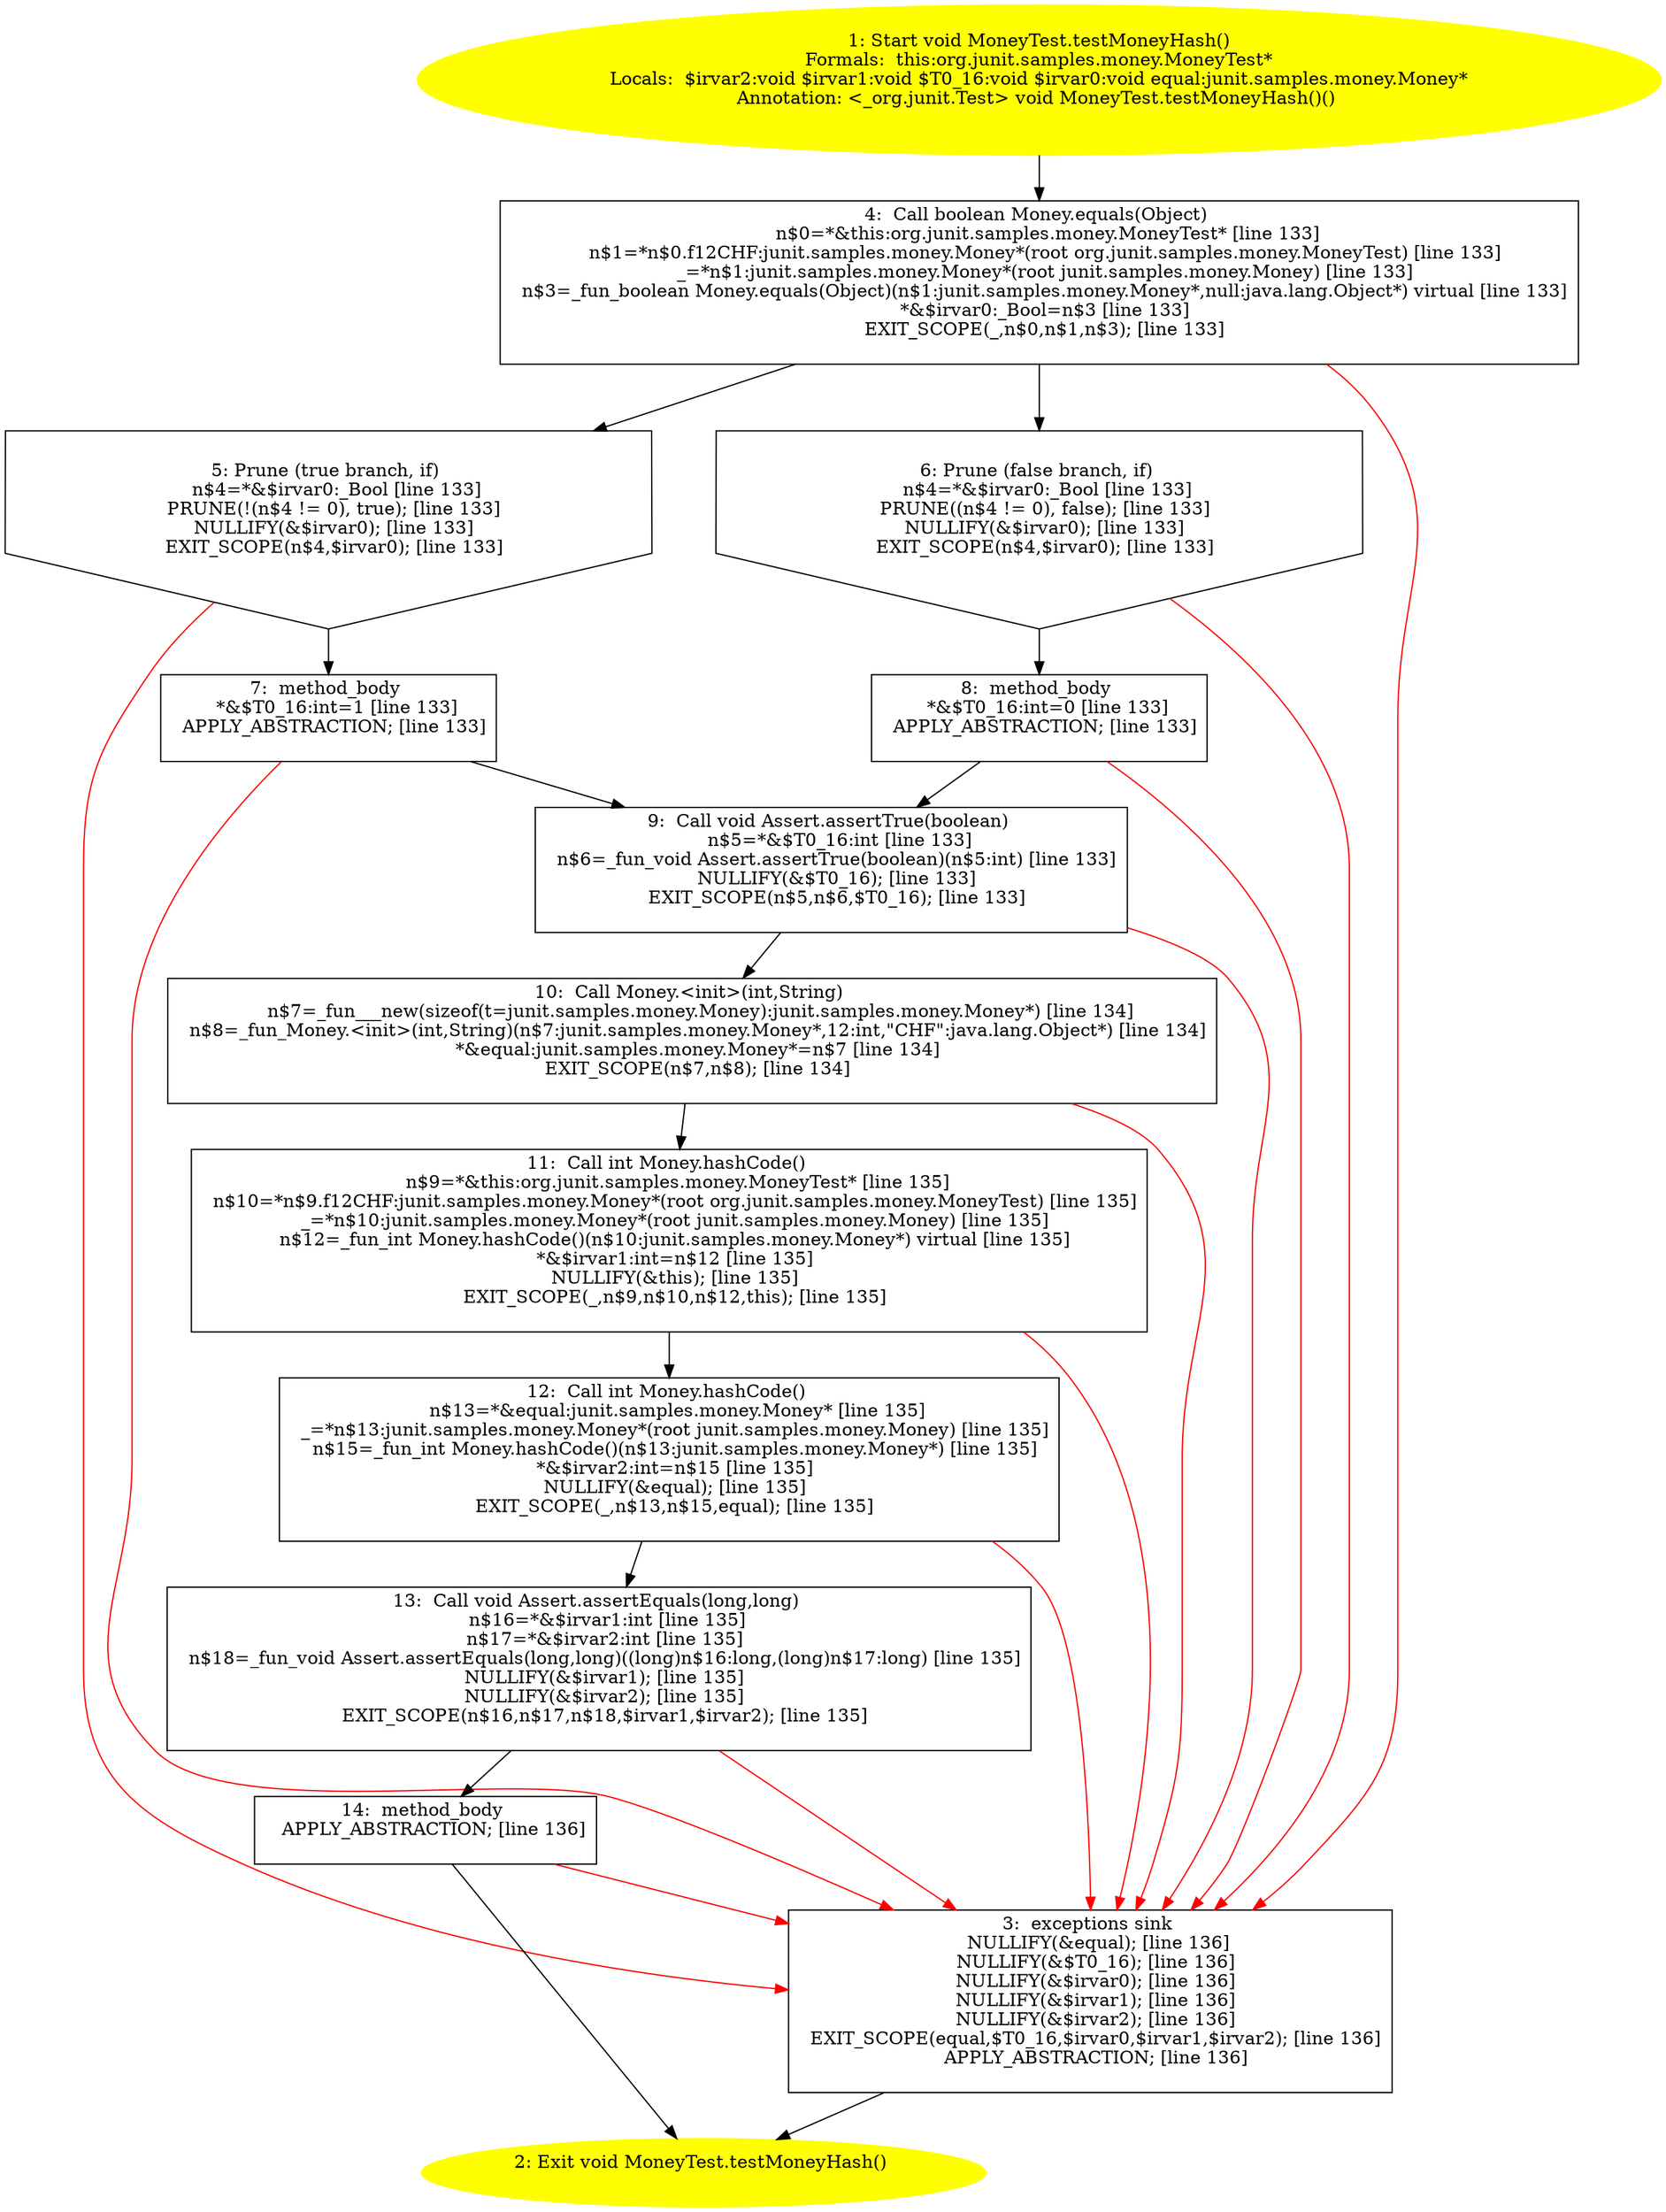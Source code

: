 /* @generated */
digraph cfg {
"org.junit.samples.money.MoneyTest.testMoneyHash():void.004698b5907ea8fbeabd6b40910766c5_1" [label="1: Start void MoneyTest.testMoneyHash()\nFormals:  this:org.junit.samples.money.MoneyTest*\nLocals:  $irvar2:void $irvar1:void $T0_16:void $irvar0:void equal:junit.samples.money.Money*\nAnnotation: <_org.junit.Test> void MoneyTest.testMoneyHash()() \n  " color=yellow style=filled]
	

	 "org.junit.samples.money.MoneyTest.testMoneyHash():void.004698b5907ea8fbeabd6b40910766c5_1" -> "org.junit.samples.money.MoneyTest.testMoneyHash():void.004698b5907ea8fbeabd6b40910766c5_4" ;
"org.junit.samples.money.MoneyTest.testMoneyHash():void.004698b5907ea8fbeabd6b40910766c5_2" [label="2: Exit void MoneyTest.testMoneyHash() \n  " color=yellow style=filled]
	

"org.junit.samples.money.MoneyTest.testMoneyHash():void.004698b5907ea8fbeabd6b40910766c5_3" [label="3:  exceptions sink \n   NULLIFY(&equal); [line 136]\n  NULLIFY(&$T0_16); [line 136]\n  NULLIFY(&$irvar0); [line 136]\n  NULLIFY(&$irvar1); [line 136]\n  NULLIFY(&$irvar2); [line 136]\n  EXIT_SCOPE(equal,$T0_16,$irvar0,$irvar1,$irvar2); [line 136]\n  APPLY_ABSTRACTION; [line 136]\n " shape="box"]
	

	 "org.junit.samples.money.MoneyTest.testMoneyHash():void.004698b5907ea8fbeabd6b40910766c5_3" -> "org.junit.samples.money.MoneyTest.testMoneyHash():void.004698b5907ea8fbeabd6b40910766c5_2" ;
"org.junit.samples.money.MoneyTest.testMoneyHash():void.004698b5907ea8fbeabd6b40910766c5_4" [label="4:  Call boolean Money.equals(Object) \n   n$0=*&this:org.junit.samples.money.MoneyTest* [line 133]\n  n$1=*n$0.f12CHF:junit.samples.money.Money*(root org.junit.samples.money.MoneyTest) [line 133]\n  _=*n$1:junit.samples.money.Money*(root junit.samples.money.Money) [line 133]\n  n$3=_fun_boolean Money.equals(Object)(n$1:junit.samples.money.Money*,null:java.lang.Object*) virtual [line 133]\n  *&$irvar0:_Bool=n$3 [line 133]\n  EXIT_SCOPE(_,n$0,n$1,n$3); [line 133]\n " shape="box"]
	

	 "org.junit.samples.money.MoneyTest.testMoneyHash():void.004698b5907ea8fbeabd6b40910766c5_4" -> "org.junit.samples.money.MoneyTest.testMoneyHash():void.004698b5907ea8fbeabd6b40910766c5_5" ;
	 "org.junit.samples.money.MoneyTest.testMoneyHash():void.004698b5907ea8fbeabd6b40910766c5_4" -> "org.junit.samples.money.MoneyTest.testMoneyHash():void.004698b5907ea8fbeabd6b40910766c5_6" ;
	 "org.junit.samples.money.MoneyTest.testMoneyHash():void.004698b5907ea8fbeabd6b40910766c5_4" -> "org.junit.samples.money.MoneyTest.testMoneyHash():void.004698b5907ea8fbeabd6b40910766c5_3" [color="red" ];
"org.junit.samples.money.MoneyTest.testMoneyHash():void.004698b5907ea8fbeabd6b40910766c5_5" [label="5: Prune (true branch, if) \n   n$4=*&$irvar0:_Bool [line 133]\n  PRUNE(!(n$4 != 0), true); [line 133]\n  NULLIFY(&$irvar0); [line 133]\n  EXIT_SCOPE(n$4,$irvar0); [line 133]\n " shape="invhouse"]
	

	 "org.junit.samples.money.MoneyTest.testMoneyHash():void.004698b5907ea8fbeabd6b40910766c5_5" -> "org.junit.samples.money.MoneyTest.testMoneyHash():void.004698b5907ea8fbeabd6b40910766c5_7" ;
	 "org.junit.samples.money.MoneyTest.testMoneyHash():void.004698b5907ea8fbeabd6b40910766c5_5" -> "org.junit.samples.money.MoneyTest.testMoneyHash():void.004698b5907ea8fbeabd6b40910766c5_3" [color="red" ];
"org.junit.samples.money.MoneyTest.testMoneyHash():void.004698b5907ea8fbeabd6b40910766c5_6" [label="6: Prune (false branch, if) \n   n$4=*&$irvar0:_Bool [line 133]\n  PRUNE((n$4 != 0), false); [line 133]\n  NULLIFY(&$irvar0); [line 133]\n  EXIT_SCOPE(n$4,$irvar0); [line 133]\n " shape="invhouse"]
	

	 "org.junit.samples.money.MoneyTest.testMoneyHash():void.004698b5907ea8fbeabd6b40910766c5_6" -> "org.junit.samples.money.MoneyTest.testMoneyHash():void.004698b5907ea8fbeabd6b40910766c5_8" ;
	 "org.junit.samples.money.MoneyTest.testMoneyHash():void.004698b5907ea8fbeabd6b40910766c5_6" -> "org.junit.samples.money.MoneyTest.testMoneyHash():void.004698b5907ea8fbeabd6b40910766c5_3" [color="red" ];
"org.junit.samples.money.MoneyTest.testMoneyHash():void.004698b5907ea8fbeabd6b40910766c5_7" [label="7:  method_body \n   *&$T0_16:int=1 [line 133]\n  APPLY_ABSTRACTION; [line 133]\n " shape="box"]
	

	 "org.junit.samples.money.MoneyTest.testMoneyHash():void.004698b5907ea8fbeabd6b40910766c5_7" -> "org.junit.samples.money.MoneyTest.testMoneyHash():void.004698b5907ea8fbeabd6b40910766c5_9" ;
	 "org.junit.samples.money.MoneyTest.testMoneyHash():void.004698b5907ea8fbeabd6b40910766c5_7" -> "org.junit.samples.money.MoneyTest.testMoneyHash():void.004698b5907ea8fbeabd6b40910766c5_3" [color="red" ];
"org.junit.samples.money.MoneyTest.testMoneyHash():void.004698b5907ea8fbeabd6b40910766c5_8" [label="8:  method_body \n   *&$T0_16:int=0 [line 133]\n  APPLY_ABSTRACTION; [line 133]\n " shape="box"]
	

	 "org.junit.samples.money.MoneyTest.testMoneyHash():void.004698b5907ea8fbeabd6b40910766c5_8" -> "org.junit.samples.money.MoneyTest.testMoneyHash():void.004698b5907ea8fbeabd6b40910766c5_9" ;
	 "org.junit.samples.money.MoneyTest.testMoneyHash():void.004698b5907ea8fbeabd6b40910766c5_8" -> "org.junit.samples.money.MoneyTest.testMoneyHash():void.004698b5907ea8fbeabd6b40910766c5_3" [color="red" ];
"org.junit.samples.money.MoneyTest.testMoneyHash():void.004698b5907ea8fbeabd6b40910766c5_9" [label="9:  Call void Assert.assertTrue(boolean) \n   n$5=*&$T0_16:int [line 133]\n  n$6=_fun_void Assert.assertTrue(boolean)(n$5:int) [line 133]\n  NULLIFY(&$T0_16); [line 133]\n  EXIT_SCOPE(n$5,n$6,$T0_16); [line 133]\n " shape="box"]
	

	 "org.junit.samples.money.MoneyTest.testMoneyHash():void.004698b5907ea8fbeabd6b40910766c5_9" -> "org.junit.samples.money.MoneyTest.testMoneyHash():void.004698b5907ea8fbeabd6b40910766c5_10" ;
	 "org.junit.samples.money.MoneyTest.testMoneyHash():void.004698b5907ea8fbeabd6b40910766c5_9" -> "org.junit.samples.money.MoneyTest.testMoneyHash():void.004698b5907ea8fbeabd6b40910766c5_3" [color="red" ];
"org.junit.samples.money.MoneyTest.testMoneyHash():void.004698b5907ea8fbeabd6b40910766c5_10" [label="10:  Call Money.<init>(int,String) \n   n$7=_fun___new(sizeof(t=junit.samples.money.Money):junit.samples.money.Money*) [line 134]\n  n$8=_fun_Money.<init>(int,String)(n$7:junit.samples.money.Money*,12:int,\"CHF\":java.lang.Object*) [line 134]\n  *&equal:junit.samples.money.Money*=n$7 [line 134]\n  EXIT_SCOPE(n$7,n$8); [line 134]\n " shape="box"]
	

	 "org.junit.samples.money.MoneyTest.testMoneyHash():void.004698b5907ea8fbeabd6b40910766c5_10" -> "org.junit.samples.money.MoneyTest.testMoneyHash():void.004698b5907ea8fbeabd6b40910766c5_11" ;
	 "org.junit.samples.money.MoneyTest.testMoneyHash():void.004698b5907ea8fbeabd6b40910766c5_10" -> "org.junit.samples.money.MoneyTest.testMoneyHash():void.004698b5907ea8fbeabd6b40910766c5_3" [color="red" ];
"org.junit.samples.money.MoneyTest.testMoneyHash():void.004698b5907ea8fbeabd6b40910766c5_11" [label="11:  Call int Money.hashCode() \n   n$9=*&this:org.junit.samples.money.MoneyTest* [line 135]\n  n$10=*n$9.f12CHF:junit.samples.money.Money*(root org.junit.samples.money.MoneyTest) [line 135]\n  _=*n$10:junit.samples.money.Money*(root junit.samples.money.Money) [line 135]\n  n$12=_fun_int Money.hashCode()(n$10:junit.samples.money.Money*) virtual [line 135]\n  *&$irvar1:int=n$12 [line 135]\n  NULLIFY(&this); [line 135]\n  EXIT_SCOPE(_,n$9,n$10,n$12,this); [line 135]\n " shape="box"]
	

	 "org.junit.samples.money.MoneyTest.testMoneyHash():void.004698b5907ea8fbeabd6b40910766c5_11" -> "org.junit.samples.money.MoneyTest.testMoneyHash():void.004698b5907ea8fbeabd6b40910766c5_12" ;
	 "org.junit.samples.money.MoneyTest.testMoneyHash():void.004698b5907ea8fbeabd6b40910766c5_11" -> "org.junit.samples.money.MoneyTest.testMoneyHash():void.004698b5907ea8fbeabd6b40910766c5_3" [color="red" ];
"org.junit.samples.money.MoneyTest.testMoneyHash():void.004698b5907ea8fbeabd6b40910766c5_12" [label="12:  Call int Money.hashCode() \n   n$13=*&equal:junit.samples.money.Money* [line 135]\n  _=*n$13:junit.samples.money.Money*(root junit.samples.money.Money) [line 135]\n  n$15=_fun_int Money.hashCode()(n$13:junit.samples.money.Money*) [line 135]\n  *&$irvar2:int=n$15 [line 135]\n  NULLIFY(&equal); [line 135]\n  EXIT_SCOPE(_,n$13,n$15,equal); [line 135]\n " shape="box"]
	

	 "org.junit.samples.money.MoneyTest.testMoneyHash():void.004698b5907ea8fbeabd6b40910766c5_12" -> "org.junit.samples.money.MoneyTest.testMoneyHash():void.004698b5907ea8fbeabd6b40910766c5_13" ;
	 "org.junit.samples.money.MoneyTest.testMoneyHash():void.004698b5907ea8fbeabd6b40910766c5_12" -> "org.junit.samples.money.MoneyTest.testMoneyHash():void.004698b5907ea8fbeabd6b40910766c5_3" [color="red" ];
"org.junit.samples.money.MoneyTest.testMoneyHash():void.004698b5907ea8fbeabd6b40910766c5_13" [label="13:  Call void Assert.assertEquals(long,long) \n   n$16=*&$irvar1:int [line 135]\n  n$17=*&$irvar2:int [line 135]\n  n$18=_fun_void Assert.assertEquals(long,long)((long)n$16:long,(long)n$17:long) [line 135]\n  NULLIFY(&$irvar1); [line 135]\n  NULLIFY(&$irvar2); [line 135]\n  EXIT_SCOPE(n$16,n$17,n$18,$irvar1,$irvar2); [line 135]\n " shape="box"]
	

	 "org.junit.samples.money.MoneyTest.testMoneyHash():void.004698b5907ea8fbeabd6b40910766c5_13" -> "org.junit.samples.money.MoneyTest.testMoneyHash():void.004698b5907ea8fbeabd6b40910766c5_14" ;
	 "org.junit.samples.money.MoneyTest.testMoneyHash():void.004698b5907ea8fbeabd6b40910766c5_13" -> "org.junit.samples.money.MoneyTest.testMoneyHash():void.004698b5907ea8fbeabd6b40910766c5_3" [color="red" ];
"org.junit.samples.money.MoneyTest.testMoneyHash():void.004698b5907ea8fbeabd6b40910766c5_14" [label="14:  method_body \n   APPLY_ABSTRACTION; [line 136]\n " shape="box"]
	

	 "org.junit.samples.money.MoneyTest.testMoneyHash():void.004698b5907ea8fbeabd6b40910766c5_14" -> "org.junit.samples.money.MoneyTest.testMoneyHash():void.004698b5907ea8fbeabd6b40910766c5_2" ;
	 "org.junit.samples.money.MoneyTest.testMoneyHash():void.004698b5907ea8fbeabd6b40910766c5_14" -> "org.junit.samples.money.MoneyTest.testMoneyHash():void.004698b5907ea8fbeabd6b40910766c5_3" [color="red" ];
}
